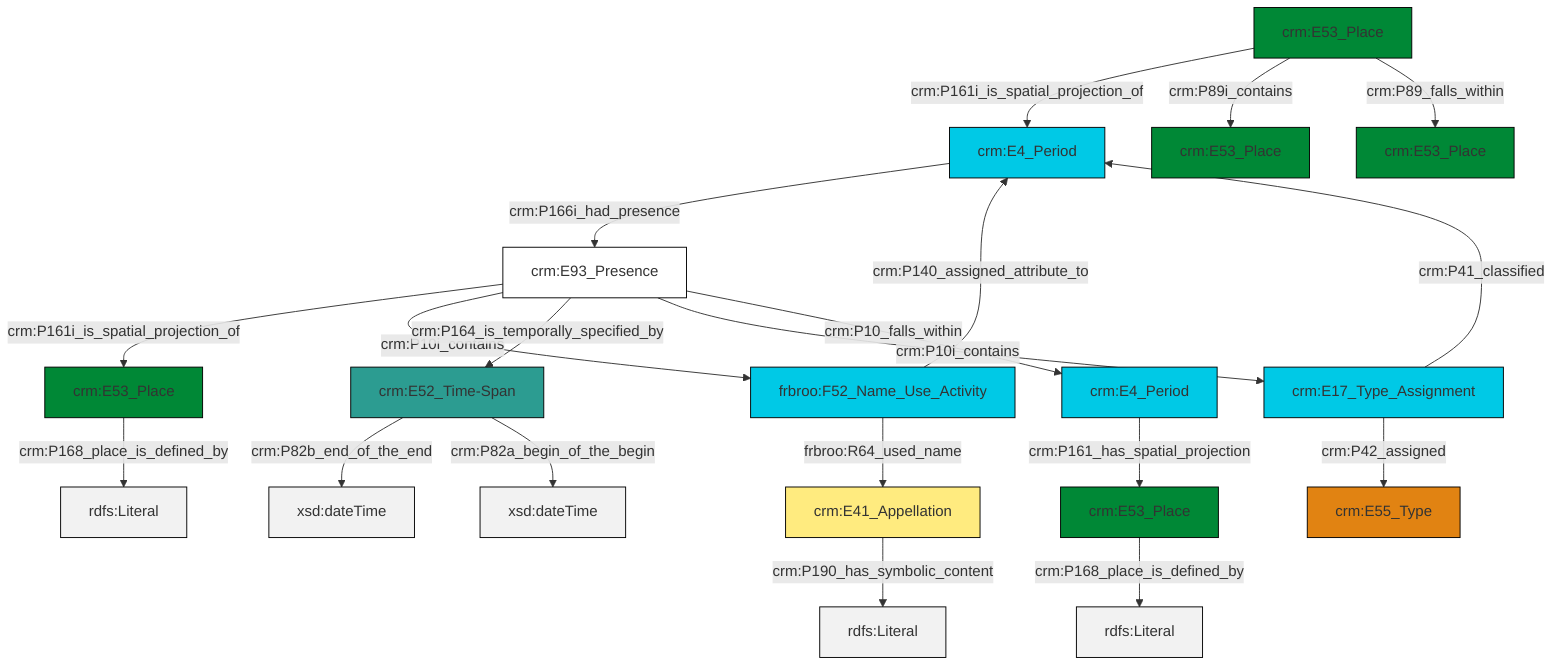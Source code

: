 graph TD
classDef Literal fill:#f2f2f2,stroke:#000000;
classDef CRM_Entity fill:#FFFFFF,stroke:#000000;
classDef Temporal_Entity fill:#00C9E6, stroke:#000000;
classDef Type fill:#E18312, stroke:#000000;
classDef Time-Span fill:#2C9C91, stroke:#000000;
classDef Appellation fill:#FFEB7F, stroke:#000000;
classDef Place fill:#008836, stroke:#000000;
classDef Persistent_Item fill:#B266B2, stroke:#000000;
classDef Conceptual_Object fill:#FFD700, stroke:#000000;
classDef Physical_Thing fill:#D2B48C, stroke:#000000;
classDef Actor fill:#f58aad, stroke:#000000;
classDef PC_Classes fill:#4ce600, stroke:#000000;
classDef Multi fill:#cccccc,stroke:#000000;

0["crm:E53_Place"]:::Place -->|crm:P161i_is_spatial_projection_of| 1["crm:E4_Period"]:::Temporal_Entity
2["crm:E93_Presence"]:::CRM_Entity -->|crm:P161i_is_spatial_projection_of| 3["crm:E53_Place"]:::Place
3["crm:E53_Place"]:::Place -->|crm:P168_place_is_defined_by| 5[rdfs:Literal]:::Literal
10["frbroo:F52_Name_Use_Activity"]:::Temporal_Entity -->|crm:P140_assigned_attribute_to| 1["crm:E4_Period"]:::Temporal_Entity
0["crm:E53_Place"]:::Place -->|crm:P89i_contains| 13["crm:E53_Place"]:::Place
15["crm:E52_Time-Span"]:::Time-Span -->|crm:P82b_end_of_the_end| 16[xsd:dateTime]:::Literal
17["crm:E4_Period"]:::Temporal_Entity -->|crm:P161_has_spatial_projection| 18["crm:E53_Place"]:::Place
2["crm:E93_Presence"]:::CRM_Entity -->|crm:P10i_contains| 10["frbroo:F52_Name_Use_Activity"]:::Temporal_Entity
18["crm:E53_Place"]:::Place -->|crm:P168_place_is_defined_by| 25[rdfs:Literal]:::Literal
6["crm:E17_Type_Assignment"]:::Temporal_Entity -->|crm:P41_classified| 1["crm:E4_Period"]:::Temporal_Entity
6["crm:E17_Type_Assignment"]:::Temporal_Entity -->|crm:P42_assigned| 8["crm:E55_Type"]:::Type
10["frbroo:F52_Name_Use_Activity"]:::Temporal_Entity -->|frbroo:R64_used_name| 20["crm:E41_Appellation"]:::Appellation
2["crm:E93_Presence"]:::CRM_Entity -->|crm:P164_is_temporally_specified_by| 15["crm:E52_Time-Span"]:::Time-Span
2["crm:E93_Presence"]:::CRM_Entity -->|crm:P10i_contains| 6["crm:E17_Type_Assignment"]:::Temporal_Entity
0["crm:E53_Place"]:::Place -->|crm:P89_falls_within| 11["crm:E53_Place"]:::Place
2["crm:E93_Presence"]:::CRM_Entity -->|crm:P10_falls_within| 17["crm:E4_Period"]:::Temporal_Entity
1["crm:E4_Period"]:::Temporal_Entity -->|crm:P166i_had_presence| 2["crm:E93_Presence"]:::CRM_Entity
20["crm:E41_Appellation"]:::Appellation -->|crm:P190_has_symbolic_content| 28[rdfs:Literal]:::Literal
15["crm:E52_Time-Span"]:::Time-Span -->|crm:P82a_begin_of_the_begin| 29[xsd:dateTime]:::Literal